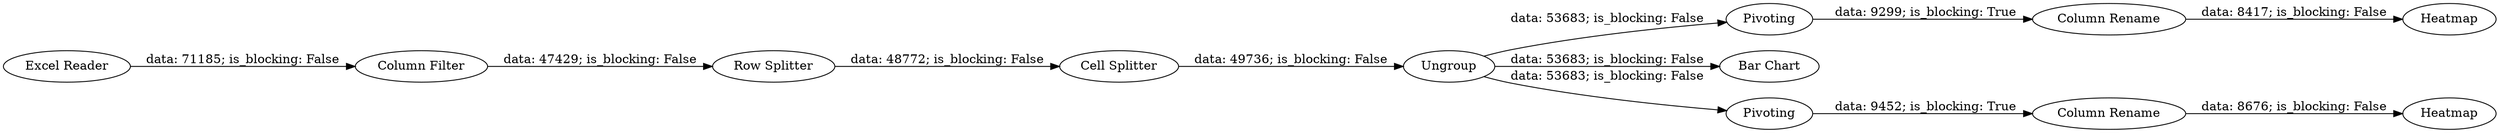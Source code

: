 digraph {
	"-6071431723321235111_87" [label=Pivoting]
	"-6071431723321235111_65" [label="Bar Chart"]
	"-6071431723321235111_49" [label="Excel Reader"]
	"-6071431723321235111_90" [label=Heatmap]
	"-6071431723321235111_84" [label=Heatmap]
	"-6071431723321235111_88" [label="Column Rename"]
	"5192585198051108743_64" [label="Cell Splitter"]
	"5192585198051108743_50" [label="Column Filter"]
	"5192585198051108743_51" [label="Row Splitter"]
	"-6071431723321235111_85" [label="Column Rename"]
	"5192585198051108743_63" [label=Ungroup]
	"-6071431723321235111_82" [label=Pivoting]
	"-6071431723321235111_88" -> "-6071431723321235111_90" [label="data: 8417; is_blocking: False"]
	"5192585198051108743_63" -> "-6071431723321235111_87" [label="data: 53683; is_blocking: False"]
	"-6071431723321235111_85" -> "-6071431723321235111_84" [label="data: 8676; is_blocking: False"]
	"-6071431723321235111_49" -> "5192585198051108743_50" [label="data: 71185; is_blocking: False"]
	"5192585198051108743_63" -> "-6071431723321235111_82" [label="data: 53683; is_blocking: False"]
	"-6071431723321235111_87" -> "-6071431723321235111_88" [label="data: 9299; is_blocking: True"]
	"5192585198051108743_50" -> "5192585198051108743_51" [label="data: 47429; is_blocking: False"]
	"5192585198051108743_64" -> "5192585198051108743_63" [label="data: 49736; is_blocking: False"]
	"5192585198051108743_51" -> "5192585198051108743_64" [label="data: 48772; is_blocking: False"]
	"5192585198051108743_63" -> "-6071431723321235111_65" [label="data: 53683; is_blocking: False"]
	"-6071431723321235111_82" -> "-6071431723321235111_85" [label="data: 9452; is_blocking: True"]
	rankdir=LR
}
